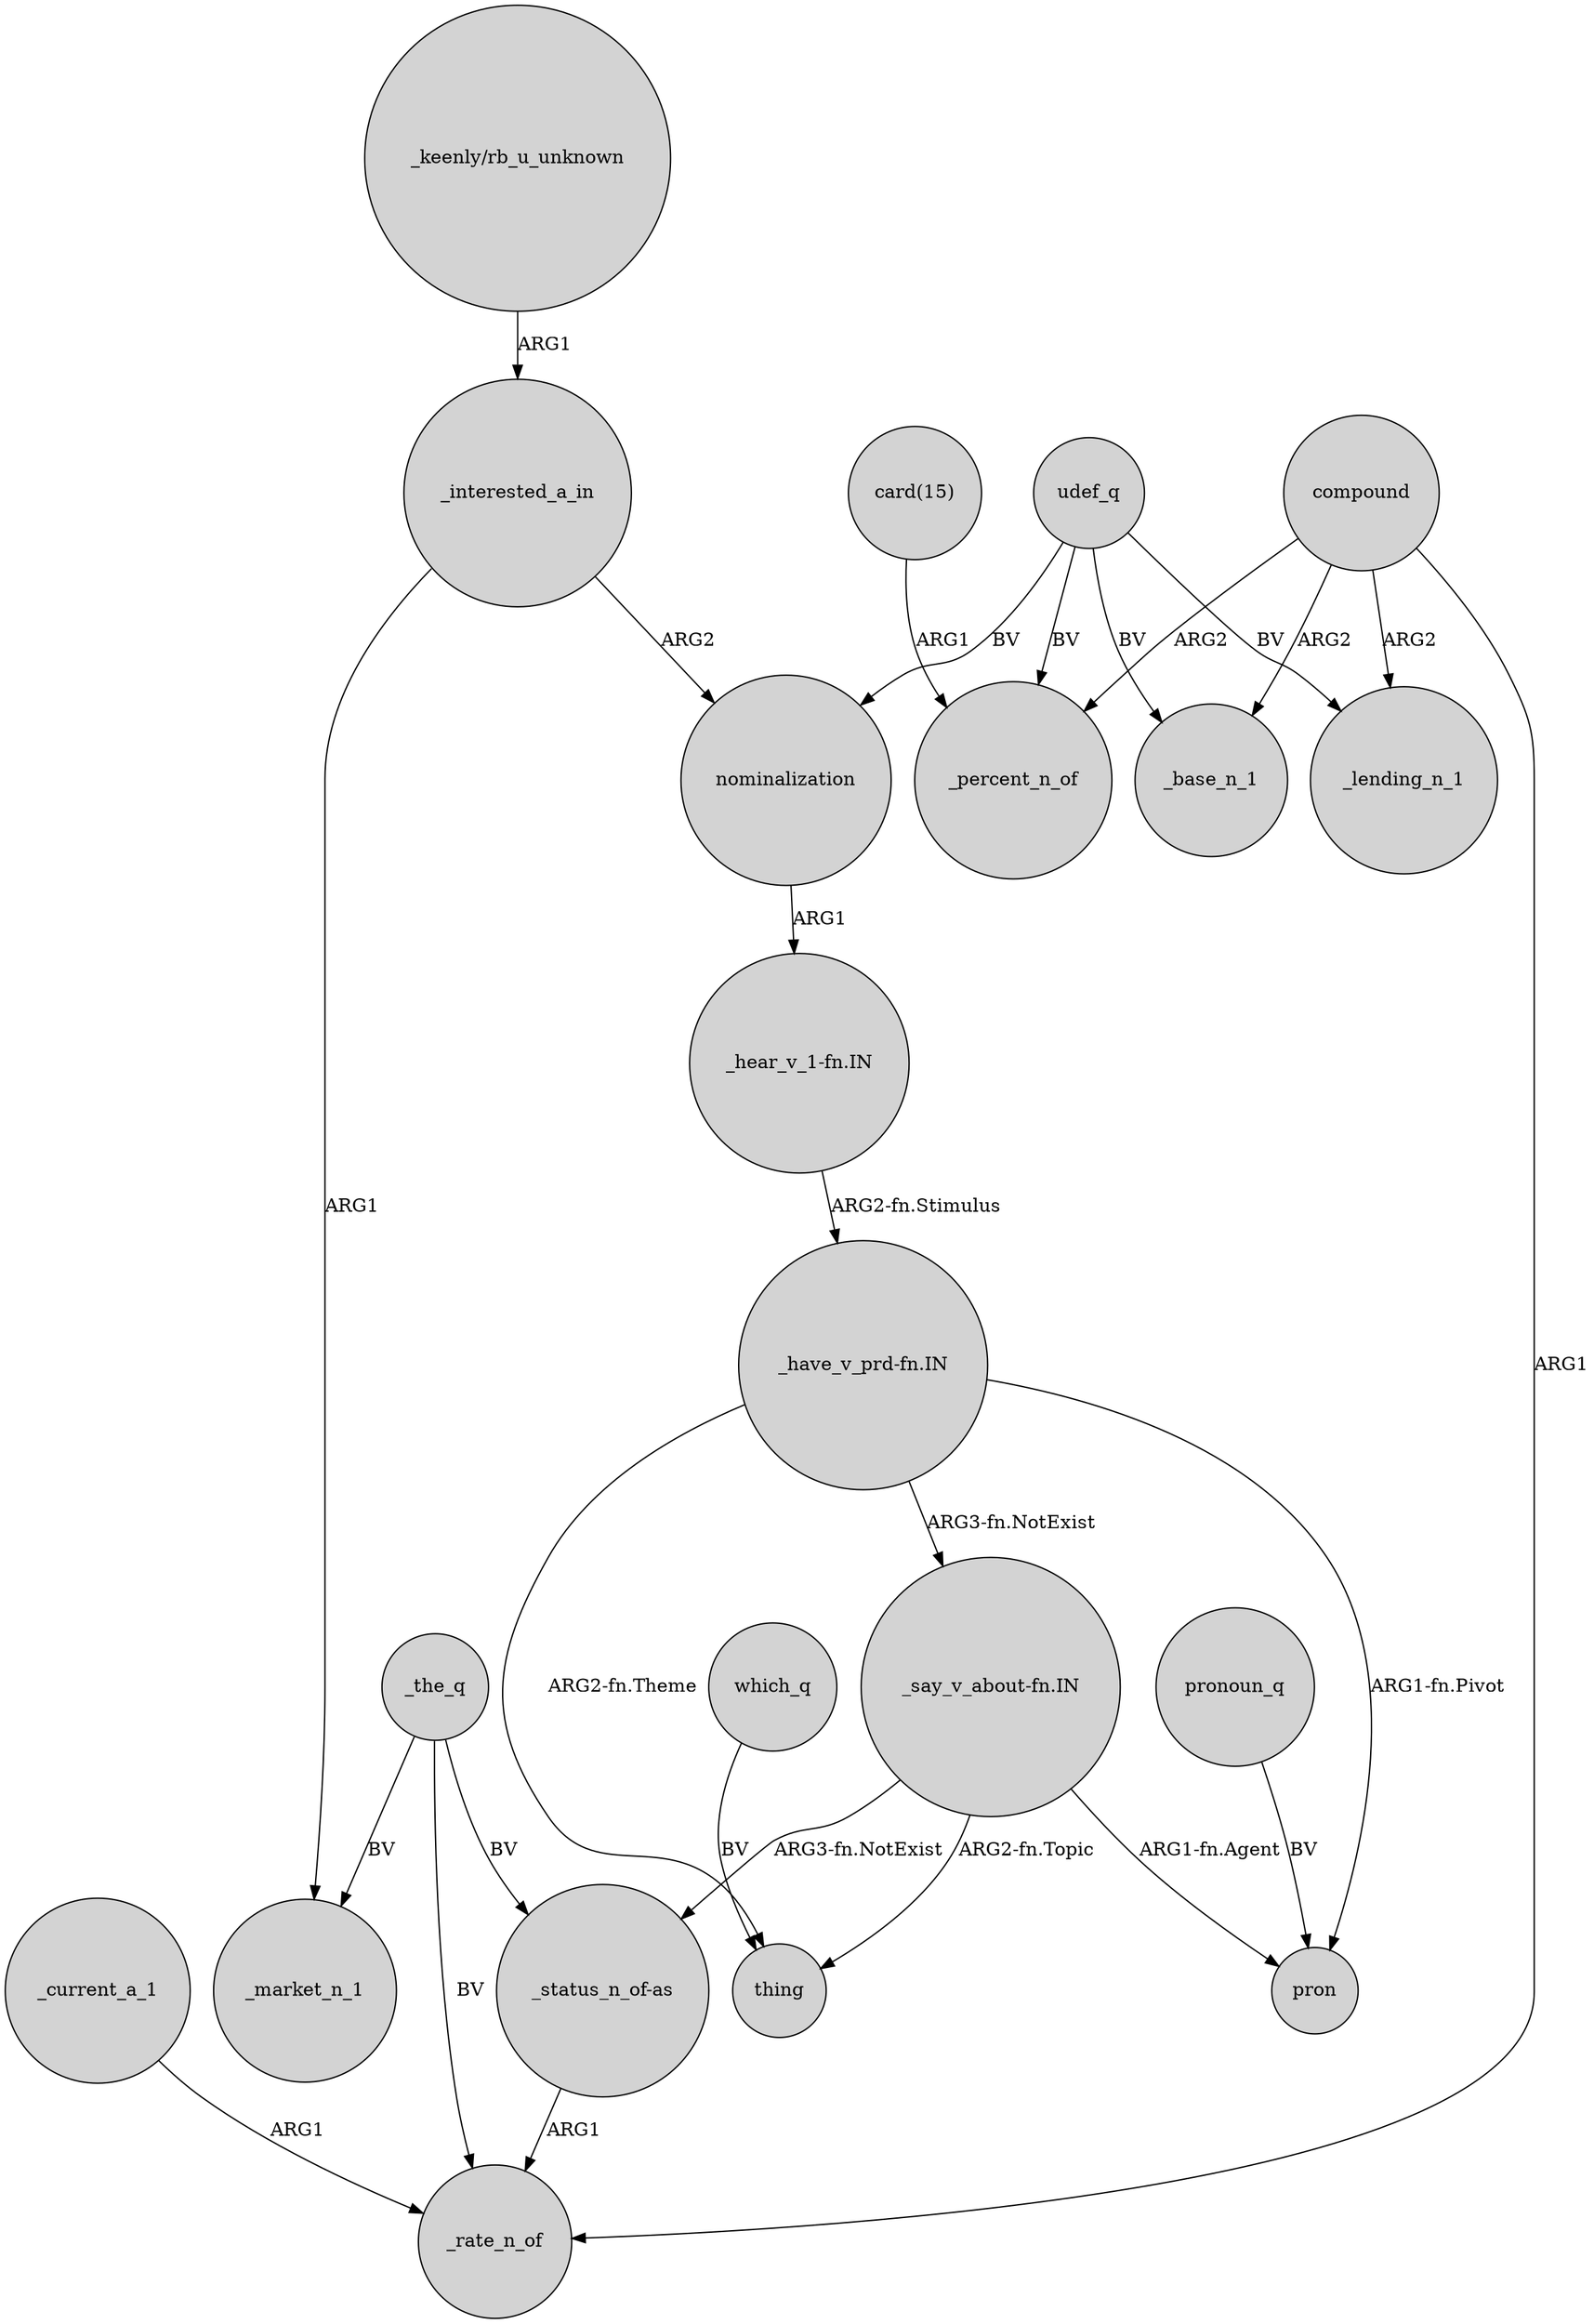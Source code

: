 digraph {
	node [shape=circle style=filled]
	_current_a_1 -> _rate_n_of [label=ARG1]
	_interested_a_in -> nominalization [label=ARG2]
	udef_q -> _lending_n_1 [label=BV]
	"_say_v_about-fn.IN" -> "_status_n_of-as" [label="ARG3-fn.NotExist"]
	"card(15)" -> _percent_n_of [label=ARG1]
	"_say_v_about-fn.IN" -> pron [label="ARG1-fn.Agent"]
	compound -> _rate_n_of [label=ARG1]
	_interested_a_in -> _market_n_1 [label=ARG1]
	"_have_v_prd-fn.IN" -> "_say_v_about-fn.IN" [label="ARG3-fn.NotExist"]
	compound -> _percent_n_of [label=ARG2]
	_the_q -> _rate_n_of [label=BV]
	udef_q -> _base_n_1 [label=BV]
	compound -> _base_n_1 [label=ARG2]
	nominalization -> "_hear_v_1-fn.IN" [label=ARG1]
	pronoun_q -> pron [label=BV]
	"_hear_v_1-fn.IN" -> "_have_v_prd-fn.IN" [label="ARG2-fn.Stimulus"]
	udef_q -> nominalization [label=BV]
	_the_q -> "_status_n_of-as" [label=BV]
	"_have_v_prd-fn.IN" -> thing [label="ARG2-fn.Theme"]
	"_say_v_about-fn.IN" -> thing [label="ARG2-fn.Topic"]
	"_status_n_of-as" -> _rate_n_of [label=ARG1]
	udef_q -> _percent_n_of [label=BV]
	_the_q -> _market_n_1 [label=BV]
	"_keenly/rb_u_unknown" -> _interested_a_in [label=ARG1]
	"_have_v_prd-fn.IN" -> pron [label="ARG1-fn.Pivot"]
	compound -> _lending_n_1 [label=ARG2]
	which_q -> thing [label=BV]
}
